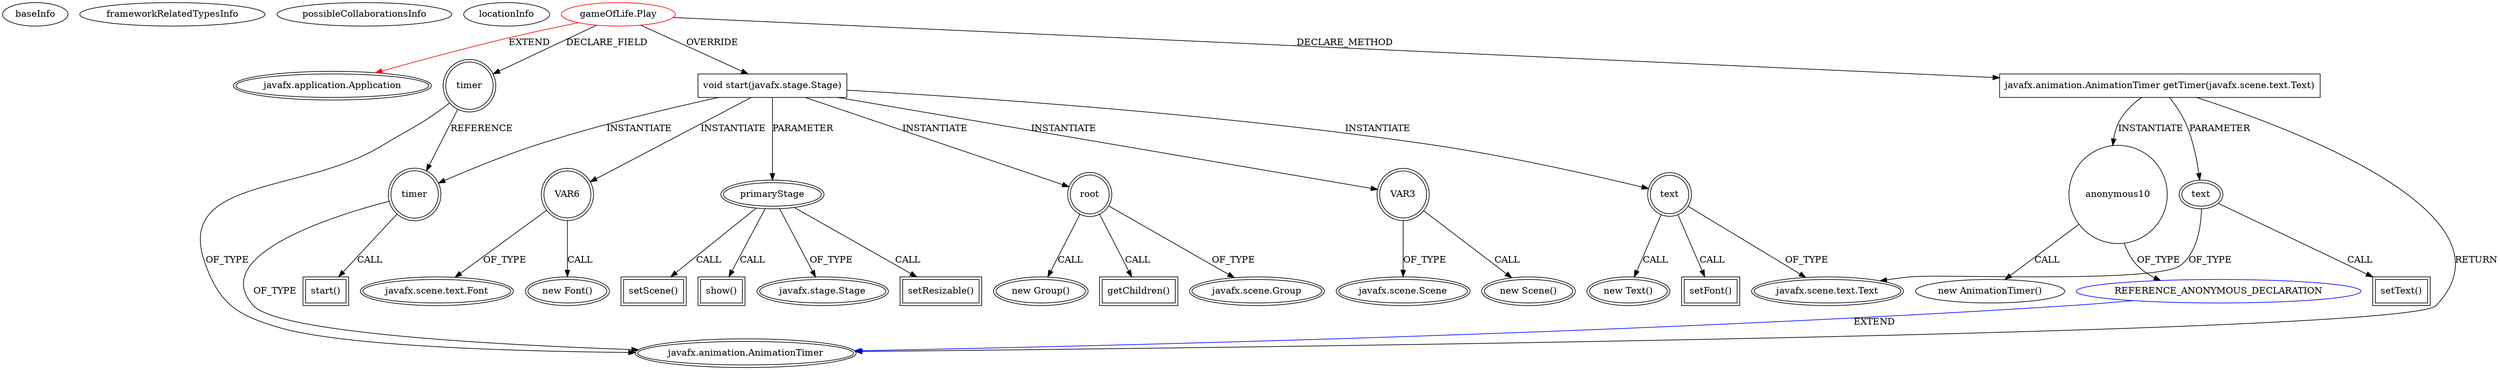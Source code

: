 digraph {
baseInfo[graphId=4048,category="extension_graph",isAnonymous=false,possibleRelation=true]
frameworkRelatedTypesInfo[0="javafx.application.Application"]
possibleCollaborationsInfo[0="4048~CLIENT_METHOD_DECLARATION-INSTANTIATION-~javafx.application.Application ~javafx.animation.AnimationTimer ~false~true"]
locationInfo[projectName="rodrigoSaladoAnaya-GameOfLife",filePath="/rodrigoSaladoAnaya-GameOfLife/GameOfLife-master/Play/src/gameOfLife/Play.java",contextSignature="Play",graphId="4048"]
0[label="gameOfLife.Play",vertexType="ROOT_CLIENT_CLASS_DECLARATION",isFrameworkType=false,color=red]
1[label="javafx.application.Application",vertexType="FRAMEWORK_CLASS_TYPE",isFrameworkType=true,peripheries=2]
2[label="timer",vertexType="FIELD_DECLARATION",isFrameworkType=true,peripheries=2,shape=circle]
3[label="javafx.animation.AnimationTimer",vertexType="FRAMEWORK_CLASS_TYPE",isFrameworkType=true,peripheries=2]
4[label="void start(javafx.stage.Stage)",vertexType="OVERRIDING_METHOD_DECLARATION",isFrameworkType=false,shape=box]
5[label="primaryStage",vertexType="PARAMETER_DECLARATION",isFrameworkType=true,peripheries=2]
6[label="javafx.stage.Stage",vertexType="FRAMEWORK_CLASS_TYPE",isFrameworkType=true,peripheries=2]
8[label="root",vertexType="VARIABLE_EXPRESION",isFrameworkType=true,peripheries=2,shape=circle]
9[label="javafx.scene.Group",vertexType="FRAMEWORK_CLASS_TYPE",isFrameworkType=true,peripheries=2]
7[label="new Group()",vertexType="CONSTRUCTOR_CALL",isFrameworkType=true,peripheries=2]
11[label="setResizable()",vertexType="INSIDE_CALL",isFrameworkType=true,peripheries=2,shape=box]
13[label="setScene()",vertexType="INSIDE_CALL",isFrameworkType=true,peripheries=2,shape=box]
15[label="VAR3",vertexType="VARIABLE_EXPRESION",isFrameworkType=true,peripheries=2,shape=circle]
16[label="javafx.scene.Scene",vertexType="FRAMEWORK_CLASS_TYPE",isFrameworkType=true,peripheries=2]
14[label="new Scene()",vertexType="CONSTRUCTOR_CALL",isFrameworkType=true,peripheries=2]
18[label="text",vertexType="VARIABLE_EXPRESION",isFrameworkType=true,peripheries=2,shape=circle]
19[label="javafx.scene.text.Text",vertexType="FRAMEWORK_CLASS_TYPE",isFrameworkType=true,peripheries=2]
17[label="new Text()",vertexType="CONSTRUCTOR_CALL",isFrameworkType=true,peripheries=2]
21[label="setFont()",vertexType="INSIDE_CALL",isFrameworkType=true,peripheries=2,shape=box]
23[label="VAR6",vertexType="VARIABLE_EXPRESION",isFrameworkType=true,peripheries=2,shape=circle]
24[label="javafx.scene.text.Font",vertexType="FRAMEWORK_CLASS_TYPE",isFrameworkType=true,peripheries=2]
22[label="new Font()",vertexType="CONSTRUCTOR_CALL",isFrameworkType=true,peripheries=2]
26[label="getChildren()",vertexType="INSIDE_CALL",isFrameworkType=true,peripheries=2,shape=box]
28[label="show()",vertexType="INSIDE_CALL",isFrameworkType=true,peripheries=2,shape=box]
29[label="timer",vertexType="VARIABLE_EXPRESION",isFrameworkType=true,peripheries=2,shape=circle]
30[label="start()",vertexType="INSIDE_CALL",isFrameworkType=true,peripheries=2,shape=box]
34[label="javafx.animation.AnimationTimer getTimer(javafx.scene.text.Text)",vertexType="CLIENT_METHOD_DECLARATION",isFrameworkType=false,shape=box]
36[label="text",vertexType="PARAMETER_DECLARATION",isFrameworkType=true,peripheries=2]
39[label="anonymous10",vertexType="VARIABLE_EXPRESION",isFrameworkType=false,shape=circle]
40[label="REFERENCE_ANONYMOUS_DECLARATION",vertexType="REFERENCE_ANONYMOUS_DECLARATION",isFrameworkType=false,color=blue]
38[label="new AnimationTimer()",vertexType="CONSTRUCTOR_CALL",isFrameworkType=false]
43[label="setText()",vertexType="INSIDE_CALL",isFrameworkType=true,peripheries=2,shape=box]
0->1[label="EXTEND",color=red]
0->2[label="DECLARE_FIELD"]
2->3[label="OF_TYPE"]
0->4[label="OVERRIDE"]
5->6[label="OF_TYPE"]
4->5[label="PARAMETER"]
4->8[label="INSTANTIATE"]
8->9[label="OF_TYPE"]
8->7[label="CALL"]
5->11[label="CALL"]
5->13[label="CALL"]
4->15[label="INSTANTIATE"]
15->16[label="OF_TYPE"]
15->14[label="CALL"]
4->18[label="INSTANTIATE"]
18->19[label="OF_TYPE"]
18->17[label="CALL"]
18->21[label="CALL"]
4->23[label="INSTANTIATE"]
23->24[label="OF_TYPE"]
23->22[label="CALL"]
8->26[label="CALL"]
5->28[label="CALL"]
4->29[label="INSTANTIATE"]
2->29[label="REFERENCE"]
29->3[label="OF_TYPE"]
29->30[label="CALL"]
0->34[label="DECLARE_METHOD"]
34->3[label="RETURN"]
36->19[label="OF_TYPE"]
34->36[label="PARAMETER"]
34->39[label="INSTANTIATE"]
40->3[label="EXTEND",color=blue]
39->40[label="OF_TYPE"]
39->38[label="CALL"]
36->43[label="CALL"]
}
